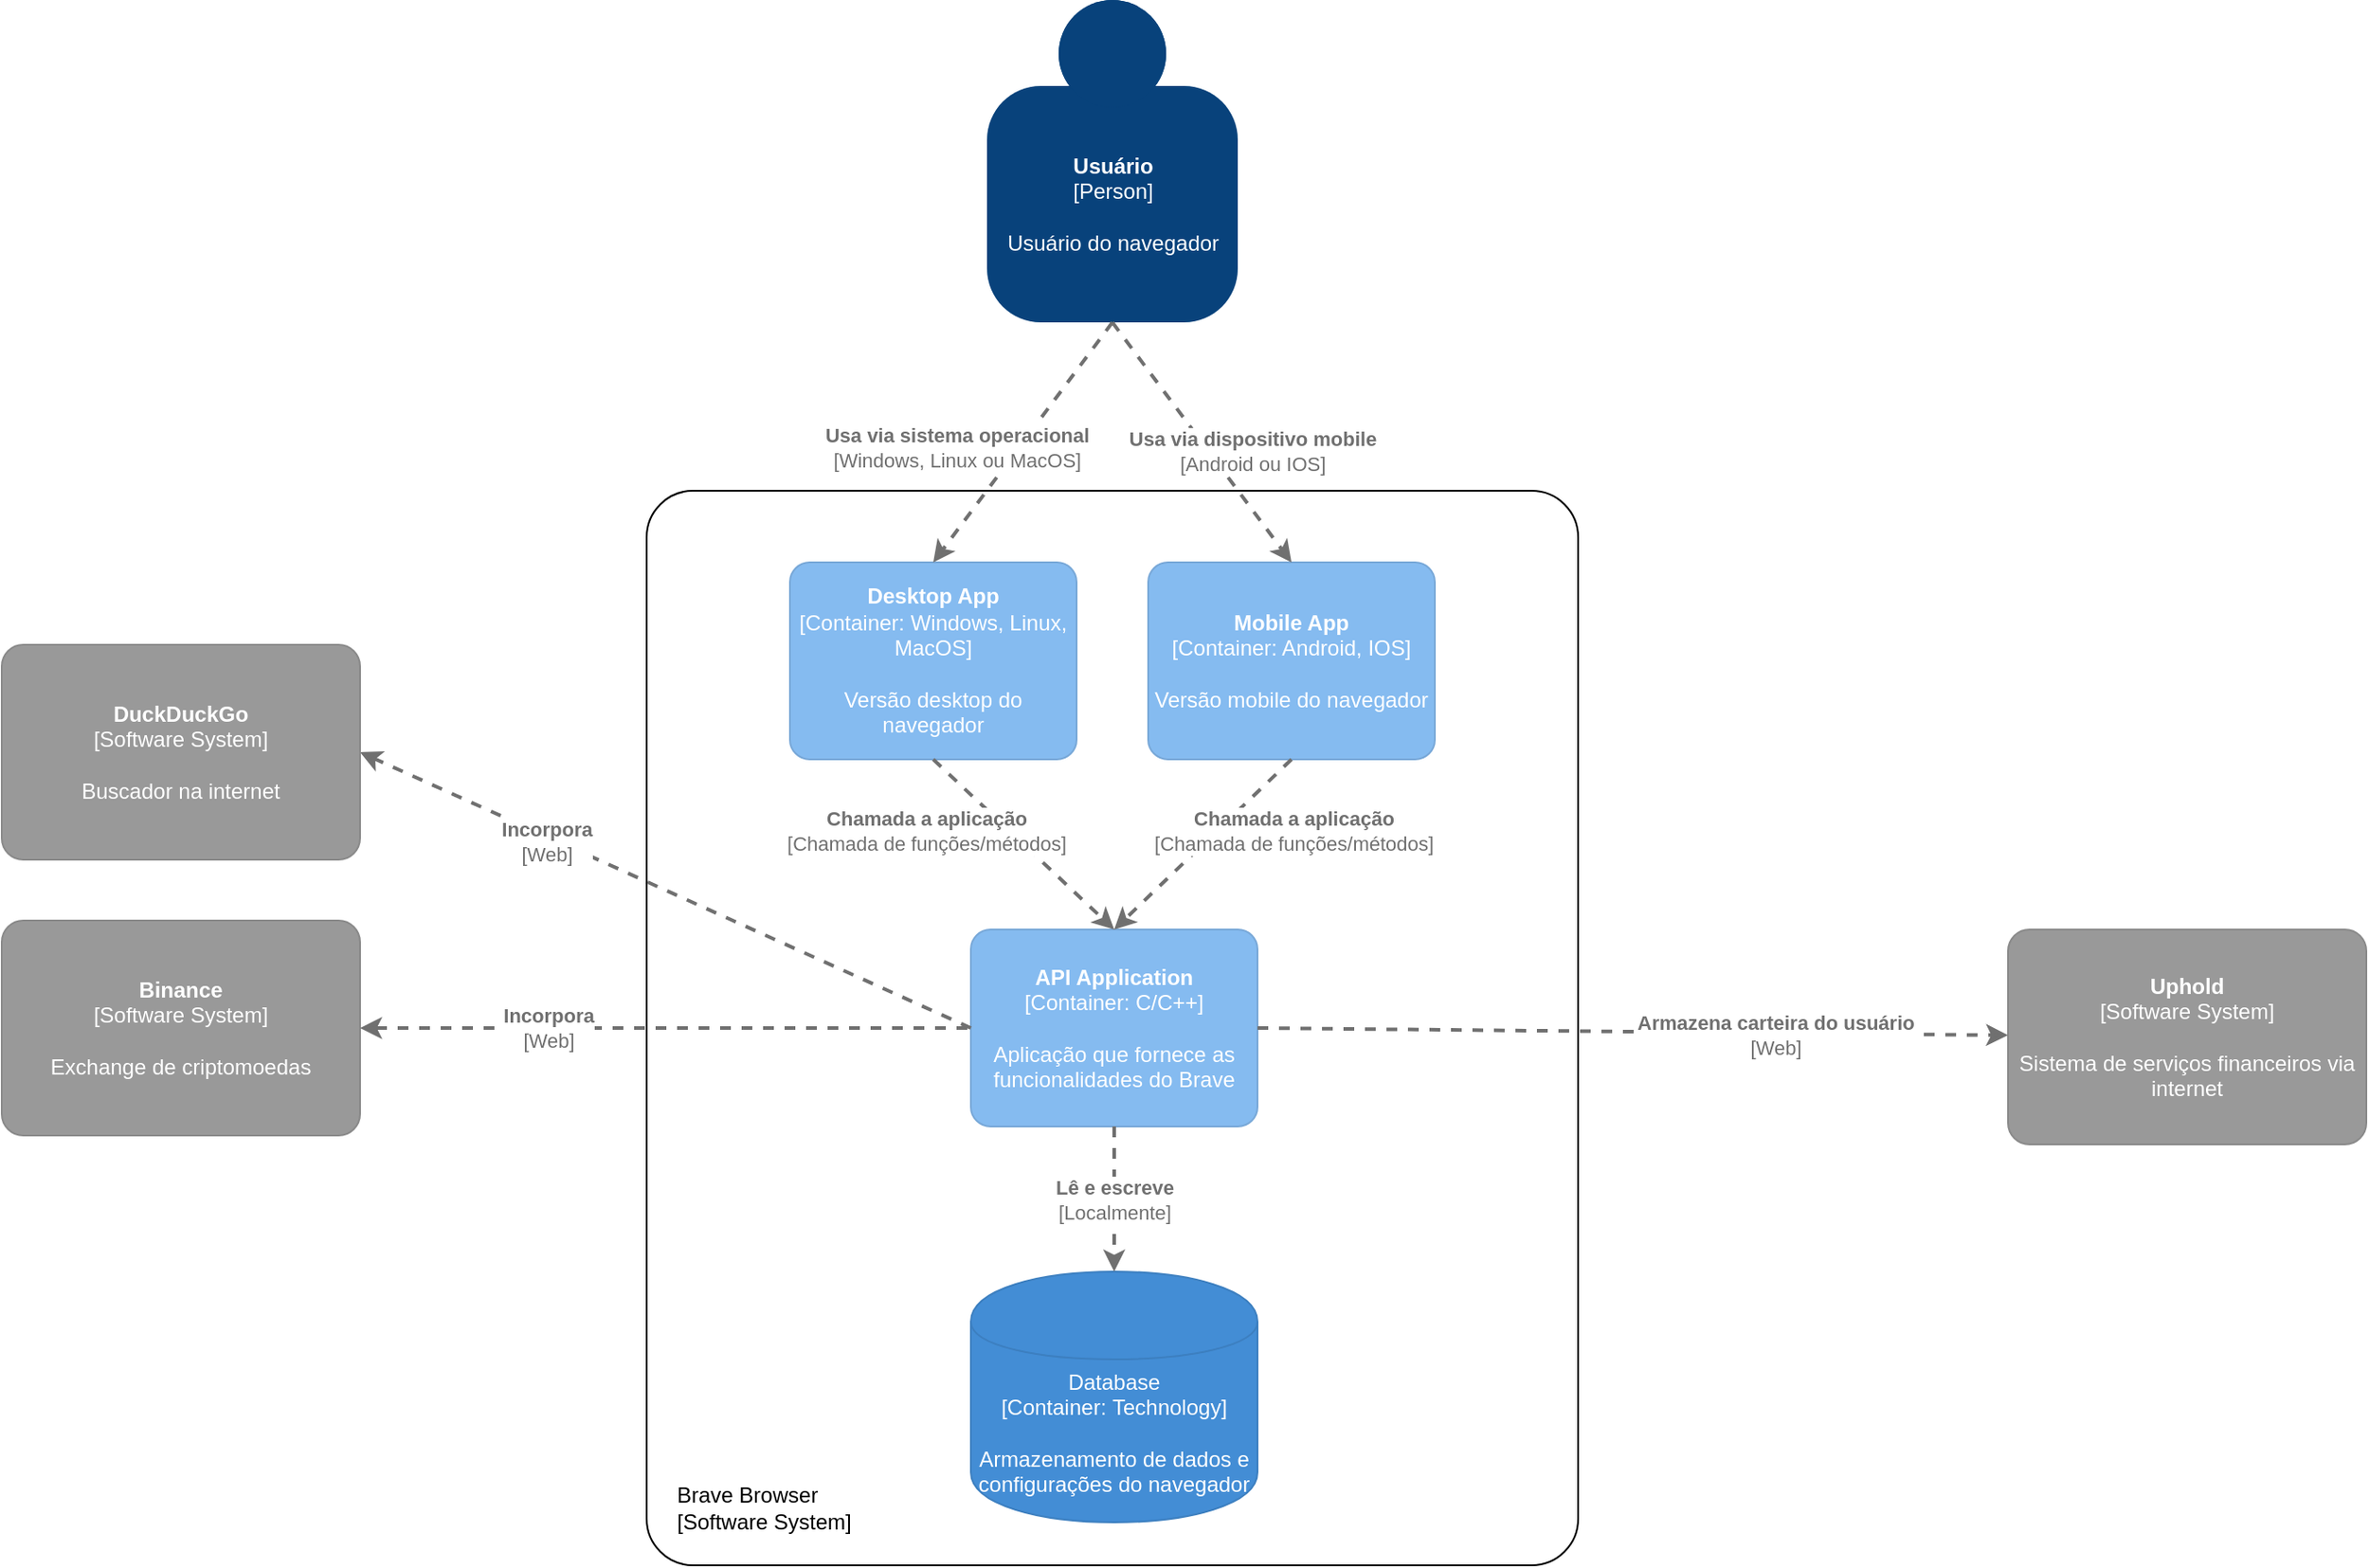 <mxfile version="13.7.9" type="device"><diagram id="UUgNMND5ZLgG6bopQun8" name="Page-1"><mxGraphModel dx="2207" dy="563" grid="1" gridSize="10" guides="1" tooltips="1" connect="1" arrows="1" fold="1" page="1" pageScale="1" pageWidth="1169" pageHeight="827" math="0" shadow="0"><root><mxCell id="0"/><mxCell id="1" parent="0"/><object placeholders="1" c4Name="Usuário" c4Type="Person" c4Description="Usuário do navegador" label="&lt;b&gt;%c4Name%&lt;/b&gt;&lt;div&gt;[%c4Type%]&lt;/div&gt;&lt;br&gt;&lt;div&gt;%c4Description%&lt;/div&gt;" id="RbmcKM7LNCFh4Upmdocw-1"><mxCell style="html=1;dashed=0;whitespace=wrap;fillColor=#08427b;strokeColor=none;fontColor=#ffffff;shape=mxgraph.c4.person;align=center;metaEdit=1;points=[[0.5,0,0],[1,0.5,0],[1,0.75,0],[0.75,1,0],[0.5,1,0],[0.25,1,0],[0,0.75,0],[0,0.5,0]];metaData={&quot;c4Type&quot;:{&quot;editable&quot;:false}};" parent="1" vertex="1"><mxGeometry x="350" y="160" width="140" height="180" as="geometry"/></mxCell></object><object placeholders="1" c4Name="Binance" c4Type="Software System" c4Description="Exchange de criptomoedas" label="&lt;b&gt;%c4Name%&lt;/b&gt;&lt;div&gt;[%c4Type%]&lt;/div&gt;&lt;br&gt;&lt;div&gt;%c4Description%&lt;/div&gt;" id="RbmcKM7LNCFh4Upmdocw-6"><mxCell style="rounded=1;whiteSpace=wrap;html=1;labelBackgroundColor=none;fillColor=#999999;fontColor=#ffffff;align=center;arcSize=10;strokeColor=#8A8A8A;metaEdit=1;metaData={&quot;c4Type&quot;:{&quot;editable&quot;:false}};points=[[0.25,0,0],[0.5,0,0],[0.75,0,0],[1,0.25,0],[1,0.5,0],[1,0.75,0],[0.75,1,0],[0.5,1,0],[0.25,1,0],[0,0.75,0],[0,0.5,0],[0,0.25,0]];" parent="1" vertex="1"><mxGeometry x="-200" y="674" width="200" height="120" as="geometry"/></mxCell></object><object placeholders="1" c4Name="Uphold" c4Type="Software System" c4Description="Sistema de serviços financeiros via internet" label="&lt;b&gt;%c4Name%&lt;/b&gt;&lt;div&gt;[%c4Type%]&lt;/div&gt;&lt;br&gt;&lt;div&gt;%c4Description%&lt;/div&gt;" id="RbmcKM7LNCFh4Upmdocw-7"><mxCell style="rounded=1;whiteSpace=wrap;html=1;labelBackgroundColor=none;fillColor=#999999;fontColor=#ffffff;align=center;arcSize=10;strokeColor=#8A8A8A;metaEdit=1;metaData={&quot;c4Type&quot;:{&quot;editable&quot;:false}};points=[[0.25,0,0],[0.5,0,0],[0.75,0,0],[1,0.25,0],[1,0.5,0],[1,0.75,0],[0.75,1,0],[0.5,1,0],[0.25,1,0],[0,0.75,0],[0,0.5,0],[0,0.25,0]];" parent="1" vertex="1"><mxGeometry x="920" y="679" width="200" height="120" as="geometry"/></mxCell></object><object placeholders="1" c4Name="Brave Browser" c4Type="ExecutionEnvironment" c4Application="Software System" label="&lt;div style=&quot;text-align: left&quot;&gt;%c4Name%&lt;/div&gt;&lt;div style=&quot;text-align: left&quot;&gt;[%c4Application%]&lt;/div&gt;" id="2mlODEPLQoQJ9ba1uwPq-3"><mxCell style="rounded=1;html=1;labelBackgroundColor=none;fillColor=#ffffff;fontColor=#000000;align=left;arcSize=5;strokeColor=#000000;verticalAlign=bottom;metaEdit=1;metaData={&quot;c4Type&quot;:{&quot;editable&quot;:false}};points=[[0.25,0,0],[0.5,0,0],[0.75,0,0],[1,0.25,0],[1,0.5,0],[1,0.75,0],[0.75,1,0],[0.5,1,0],[0.25,1,0],[0,0.75,0],[0,0.5,0],[0,0.25,0]];spacingRight=0;whiteSpace=wrap;spacingLeft=15;spacingBottom=15;" parent="1" vertex="1"><mxGeometry x="160" y="434" width="520" height="600" as="geometry"/></mxCell></object><object placeholders="1" c4Name="Mobile App" c4Type="Container" c4Technology="Android, IOS" c4Description="Versão mobile do navegador" label="&lt;b&gt;%c4Name%&lt;/b&gt;&lt;div&gt;[%c4Type%: %c4Technology%]&lt;/div&gt;&lt;br&gt;&lt;div&gt;%c4Description%&lt;/div&gt;" id="5b1zSl0qHoZ_aaAwjHrz-3"><mxCell style="rounded=1;whiteSpace=wrap;html=1;labelBackgroundColor=none;fillColor=#85BBF0;fontColor=#ffffff;align=center;arcSize=10;strokeColor=#78A8D8;metaEdit=1;metaData={&quot;c4Type&quot;:{&quot;editable&quot;:false}};points=[[0.25,0,0],[0.5,0,0],[0.75,0,0],[1,0.25,0],[1,0.5,0],[1,0.75,0],[0.75,1,0],[0.5,1,0],[0.25,1,0],[0,0.75,0],[0,0.5,0],[0,0.25,0]];" parent="1" vertex="1"><mxGeometry x="440" y="474" width="160" height="110.0" as="geometry"/></mxCell></object><object placeholders="1" c4Name="Desktop App" c4Type="Container" c4Technology="Windows, Linux, MacOS" c4Description="Versão desktop do navegador" label="&lt;b&gt;%c4Name%&lt;/b&gt;&lt;div&gt;[%c4Type%: %c4Technology%]&lt;/div&gt;&lt;br&gt;&lt;div&gt;%c4Description%&lt;/div&gt;" id="5b1zSl0qHoZ_aaAwjHrz-4"><mxCell style="rounded=1;whiteSpace=wrap;html=1;labelBackgroundColor=none;fillColor=#85BBF0;fontColor=#ffffff;align=center;arcSize=10;strokeColor=#78A8D8;metaEdit=1;metaData={&quot;c4Type&quot;:{&quot;editable&quot;:false}};points=[[0.25,0,0],[0.5,0,0],[0.75,0,0],[1,0.25,0],[1,0.5,0],[1,0.75,0],[0.75,1,0],[0.5,1,0],[0.25,1,0],[0,0.75,0],[0,0.5,0],[0,0.25,0]];" parent="1" vertex="1"><mxGeometry x="240" y="474" width="160" height="110.0" as="geometry"/></mxCell></object><object placeholders="1" c4Name="API Application" c4Type="Container" c4Technology="C/C++" c4Description="Aplicação que fornece as funcionalidades do Brave" label="&lt;b&gt;%c4Name%&lt;/b&gt;&lt;div&gt;[%c4Type%: %c4Technology%]&lt;/div&gt;&lt;br&gt;&lt;div&gt;%c4Description%&lt;/div&gt;" id="5b1zSl0qHoZ_aaAwjHrz-5"><mxCell style="rounded=1;whiteSpace=wrap;html=1;labelBackgroundColor=none;fillColor=#85BBF0;fontColor=#ffffff;align=center;arcSize=10;strokeColor=#78A8D8;metaEdit=1;metaData={&quot;c4Type&quot;:{&quot;editable&quot;:false}};points=[[0.25,0,0],[0.5,0,0],[0.75,0,0],[1,0.25,0],[1,0.5,0],[1,0.75,0],[0.75,1,0],[0.5,1,0],[0.25,1,0],[0,0.75,0],[0,0.5,0],[0,0.25,0]];" parent="1" vertex="1"><mxGeometry x="341" y="679" width="160" height="110.0" as="geometry"/></mxCell></object><object placeholders="1" c4Type="Relationship" c4Technology="Android ou IOS" c4Description="Usa via dispositivo mobile" label="&lt;div style=&quot;text-align: left&quot;&gt;&lt;div style=&quot;text-align: center&quot;&gt;&lt;b&gt;%c4Description%&lt;/b&gt;&lt;/div&gt;&lt;div style=&quot;text-align: center&quot;&gt;[%c4Technology%]&lt;/div&gt;&lt;/div&gt;" id="5b1zSl0qHoZ_aaAwjHrz-6"><mxCell style="edgeStyle=none;rounded=0;html=1;entryX=0.5;entryY=0;jettySize=auto;orthogonalLoop=1;strokeColor=#707070;strokeWidth=2;fontColor=#707070;jumpStyle=none;dashed=1;metaEdit=1;metaData={&quot;c4Type&quot;:{&quot;editable&quot;:false}};entryDx=0;entryDy=0;entryPerimeter=0;exitX=0.5;exitY=1;exitDx=0;exitDy=0;exitPerimeter=0;" parent="1" source="RbmcKM7LNCFh4Upmdocw-1" target="5b1zSl0qHoZ_aaAwjHrz-3" edge="1"><mxGeometry x="0.259" y="19" width="160" relative="1" as="geometry"><mxPoint x="431" y="204" as="sourcePoint"/><mxPoint x="431.0" y="444" as="targetPoint"/><mxPoint y="-1" as="offset"/></mxGeometry></mxCell></object><object placeholders="1" c4Type="Relationship" c4Technology="Chamada de funções/métodos" c4Description="Chamada a aplicação" label="&lt;div style=&quot;text-align: left&quot;&gt;&lt;div style=&quot;text-align: center&quot;&gt;&lt;b&gt;%c4Description%&lt;/b&gt;&lt;/div&gt;&lt;div style=&quot;text-align: center&quot;&gt;[%c4Technology%]&lt;/div&gt;&lt;/div&gt;" id="5b1zSl0qHoZ_aaAwjHrz-8"><mxCell style="edgeStyle=none;rounded=0;html=1;jettySize=auto;orthogonalLoop=1;strokeColor=#707070;strokeWidth=2;fontColor=#707070;jumpStyle=none;dashed=1;metaEdit=1;metaData={&quot;c4Type&quot;:{&quot;editable&quot;:false}};exitX=0.5;exitY=1;exitDx=0;exitDy=0;exitPerimeter=0;entryX=0.5;entryY=0;entryDx=0;entryDy=0;entryPerimeter=0;" parent="1" source="5b1zSl0qHoZ_aaAwjHrz-3" target="5b1zSl0qHoZ_aaAwjHrz-5" edge="1"><mxGeometry x="-0.607" y="30" width="160" relative="1" as="geometry"><mxPoint x="320" y="594" as="sourcePoint"/><mxPoint x="429" y="674" as="targetPoint"/><mxPoint as="offset"/></mxGeometry></mxCell></object><object placeholders="1" c4Type="Relationship" c4Technology="Chamada de funções/métodos" c4Description="Chamada a aplicação" label="&lt;div style=&quot;text-align: left&quot;&gt;&lt;div style=&quot;text-align: center&quot;&gt;&lt;b&gt;%c4Description%&lt;/b&gt;&lt;/div&gt;&lt;div style=&quot;text-align: center&quot;&gt;[%c4Technology%]&lt;/div&gt;&lt;/div&gt;" id="5b1zSl0qHoZ_aaAwjHrz-9"><mxCell style="edgeStyle=none;rounded=0;html=1;jettySize=auto;orthogonalLoop=1;strokeColor=#707070;strokeWidth=2;fontColor=#707070;jumpStyle=none;dashed=1;metaEdit=1;metaData={&quot;c4Type&quot;:{&quot;editable&quot;:false}};exitX=0.5;exitY=1;exitDx=0;exitDy=0;exitPerimeter=0;entryX=0.5;entryY=0;entryDx=0;entryDy=0;entryPerimeter=0;" parent="1" source="5b1zSl0qHoZ_aaAwjHrz-4" target="5b1zSl0qHoZ_aaAwjHrz-5" edge="1"><mxGeometry x="-0.65" y="-32" width="160" relative="1" as="geometry"><mxPoint x="281" y="674" as="sourcePoint"/><mxPoint x="180" y="764" as="targetPoint"/><mxPoint as="offset"/></mxGeometry></mxCell></object><object placeholders="1" c4Type="Relationship" c4Technology="Windows, Linux ou MacOS" c4Description="Usa via sistema operacional" label="&lt;div style=&quot;text-align: left&quot;&gt;&lt;div style=&quot;text-align: center&quot;&gt;&lt;b&gt;%c4Description%&lt;/b&gt;&lt;/div&gt;&lt;div style=&quot;text-align: center&quot;&gt;[%c4Technology%]&lt;/div&gt;&lt;/div&gt;" id="RbmcKM7LNCFh4Upmdocw-5"><mxCell style="edgeStyle=none;rounded=0;html=1;entryX=0.5;entryY=0;jettySize=auto;orthogonalLoop=1;strokeColor=#707070;strokeWidth=2;fontColor=#707070;jumpStyle=none;dashed=1;metaEdit=1;metaData={&quot;c4Type&quot;:{&quot;editable&quot;:false}};entryDx=0;entryDy=0;entryPerimeter=0;exitX=0.5;exitY=1;exitDx=0;exitDy=0;exitPerimeter=0;" parent="1" source="RbmcKM7LNCFh4Upmdocw-1" target="5b1zSl0qHoZ_aaAwjHrz-4" edge="1"><mxGeometry x="0.297" y="-28" width="160" relative="1" as="geometry"><mxPoint x="-10" y="174" as="sourcePoint"/><mxPoint x="421.0" y="434" as="targetPoint"/><mxPoint as="offset"/></mxGeometry></mxCell></object><object placeholders="1" c4Type="Database" c4Technology="Technology" c4Description="Armazenamento de dados e configurações do navegador" label="%c4Type%&lt;div&gt;[Container:&amp;nbsp;%c4Technology%]&lt;/div&gt;&lt;br&gt;&lt;div&gt;%c4Description%&lt;/div&gt;" id="qVqf7bcDcow9o2VCT2eC-1"><mxCell style="shape=cylinder;whiteSpace=wrap;html=1;boundedLbl=1;rounded=0;labelBackgroundColor=none;fillColor=#438DD5;fontSize=12;fontColor=#ffffff;align=center;strokeColor=#3C7FC0;metaEdit=1;points=[[0.5,0,0],[1,0.25,0],[1,0.5,0],[1,0.75,0],[0.5,1,0],[0,0.75,0],[0,0.5,0],[0,0.25,0]];metaData={&quot;c4Type&quot;:{&quot;editable&quot;:false}};" parent="1" vertex="1"><mxGeometry x="341" y="870" width="160" height="140" as="geometry"/></mxCell></object><object placeholders="1" c4Type="Relationship" c4Technology="Localmente" c4Description="Lê e escreve" label="&lt;div style=&quot;text-align: left&quot;&gt;&lt;div style=&quot;text-align: center&quot;&gt;&lt;b&gt;%c4Description%&lt;/b&gt;&lt;/div&gt;&lt;div style=&quot;text-align: center&quot;&gt;[%c4Technology%]&lt;/div&gt;&lt;/div&gt;" id="qVqf7bcDcow9o2VCT2eC-2"><mxCell style="edgeStyle=none;rounded=0;html=1;jettySize=auto;orthogonalLoop=1;strokeColor=#707070;strokeWidth=2;fontColor=#707070;jumpStyle=none;dashed=1;metaEdit=1;metaData={&quot;c4Type&quot;:{&quot;editable&quot;:false}};exitX=0.5;exitY=1;exitDx=0;exitDy=0;exitPerimeter=0;" parent="1" source="5b1zSl0qHoZ_aaAwjHrz-5" target="qVqf7bcDcow9o2VCT2eC-1" edge="1"><mxGeometry width="160" relative="1" as="geometry"><mxPoint x="170" y="740" as="sourcePoint"/><mxPoint x="330" y="740" as="targetPoint"/></mxGeometry></mxCell></object><object placeholders="1" c4Type="Relationship" c4Technology="Web" c4Description="Incorpora" label="&lt;div style=&quot;text-align: left&quot;&gt;&lt;div style=&quot;text-align: center&quot;&gt;&lt;b&gt;%c4Description%&lt;/b&gt;&lt;/div&gt;&lt;div style=&quot;text-align: center&quot;&gt;[%c4Technology%]&lt;/div&gt;&lt;/div&gt;" id="RbmcKM7LNCFh4Upmdocw-9"><mxCell style="edgeStyle=none;rounded=0;html=1;entryX=1;entryY=0.5;jettySize=auto;orthogonalLoop=1;strokeColor=#707070;strokeWidth=2;fontColor=#707070;jumpStyle=none;dashed=1;metaEdit=1;metaData={&quot;c4Type&quot;:{&quot;editable&quot;:false}};entryDx=0;entryDy=0;entryPerimeter=0;exitX=0;exitY=0.5;exitDx=0;exitDy=0;exitPerimeter=0;" parent="1" target="RbmcKM7LNCFh4Upmdocw-6" edge="1"><mxGeometry x="0.382" width="160" relative="1" as="geometry"><mxPoint x="339" y="734" as="sourcePoint"/><mxPoint x="-282" y="734" as="targetPoint"/><mxPoint as="offset"/></mxGeometry></mxCell></object><object placeholders="1" c4Type="Relationship" c4Technology="Web" c4Description="Armazena carteira do usuário" label="&lt;div style=&quot;text-align: left&quot;&gt;&lt;div style=&quot;text-align: center&quot;&gt;&lt;b&gt;%c4Description%&lt;/b&gt;&lt;/div&gt;&lt;div style=&quot;text-align: center&quot;&gt;[%c4Technology%]&lt;/div&gt;&lt;/div&gt;" id="RbmcKM7LNCFh4Upmdocw-8"><mxCell style="edgeStyle=none;rounded=0;html=1;jettySize=auto;orthogonalLoop=1;strokeColor=#707070;strokeWidth=2;fontColor=#707070;jumpStyle=none;dashed=1;metaEdit=1;metaData={&quot;c4Type&quot;:{&quot;editable&quot;:false}};exitX=1;exitY=0.5;exitDx=0;exitDy=0;exitPerimeter=0;" parent="1" source="5b1zSl0qHoZ_aaAwjHrz-5" target="RbmcKM7LNCFh4Upmdocw-7" edge="1"><mxGeometry x="0.38" y="-1" width="160" relative="1" as="geometry"><mxPoint x="881.0" y="734" as="sourcePoint"/><mxPoint x="330" y="374" as="targetPoint"/><mxPoint as="offset"/></mxGeometry></mxCell></object><object placeholders="1" c4Type="Relationship" c4Technology="Web" c4Description="Incorpora" label="&lt;div style=&quot;text-align: left&quot;&gt;&lt;div style=&quot;text-align: center&quot;&gt;&lt;b&gt;%c4Description%&lt;/b&gt;&lt;/div&gt;&lt;div style=&quot;text-align: center&quot;&gt;[%c4Technology%]&lt;/div&gt;&lt;/div&gt;" id="l3ItXWRwQu-eoLzRYmj6-1"><mxCell style="edgeStyle=none;rounded=0;html=1;jettySize=auto;orthogonalLoop=1;strokeColor=#707070;strokeWidth=2;fontColor=#707070;jumpStyle=none;dashed=1;metaEdit=1;metaData={&quot;c4Type&quot;:{&quot;editable&quot;:false}};exitX=0;exitY=0.5;exitDx=0;exitDy=0;exitPerimeter=0;entryX=1;entryY=0.5;entryDx=0;entryDy=0;entryPerimeter=0;" parent="1" source="5b1zSl0qHoZ_aaAwjHrz-5" target="l3ItXWRwQu-eoLzRYmj6-2" edge="1"><mxGeometry x="0.379" y="2" width="160" relative="1" as="geometry"><mxPoint x="-70" y="600" as="sourcePoint"/><mxPoint x="-40" y="550" as="targetPoint"/><mxPoint x="-1" as="offset"/></mxGeometry></mxCell></object><object placeholders="1" c4Name="DuckDuckGo" c4Type="Software System" c4Description="Buscador na internet" label="&lt;b&gt;%c4Name%&lt;/b&gt;&lt;div&gt;[%c4Type%]&lt;/div&gt;&lt;br&gt;&lt;div&gt;%c4Description%&lt;/div&gt;" id="l3ItXWRwQu-eoLzRYmj6-2"><mxCell style="rounded=1;whiteSpace=wrap;html=1;labelBackgroundColor=none;fillColor=#999999;fontColor=#ffffff;align=center;arcSize=10;strokeColor=#8A8A8A;metaEdit=1;metaData={&quot;c4Type&quot;:{&quot;editable&quot;:false}};points=[[0.25,0,0],[0.5,0,0],[0.75,0,0],[1,0.25,0],[1,0.5,0],[1,0.75,0],[0.75,1,0],[0.5,1,0],[0.25,1,0],[0,0.75,0],[0,0.5,0],[0,0.25,0]];" parent="1" vertex="1"><mxGeometry x="-200" y="520" width="200" height="120" as="geometry"/></mxCell></object></root></mxGraphModel></diagram></mxfile>